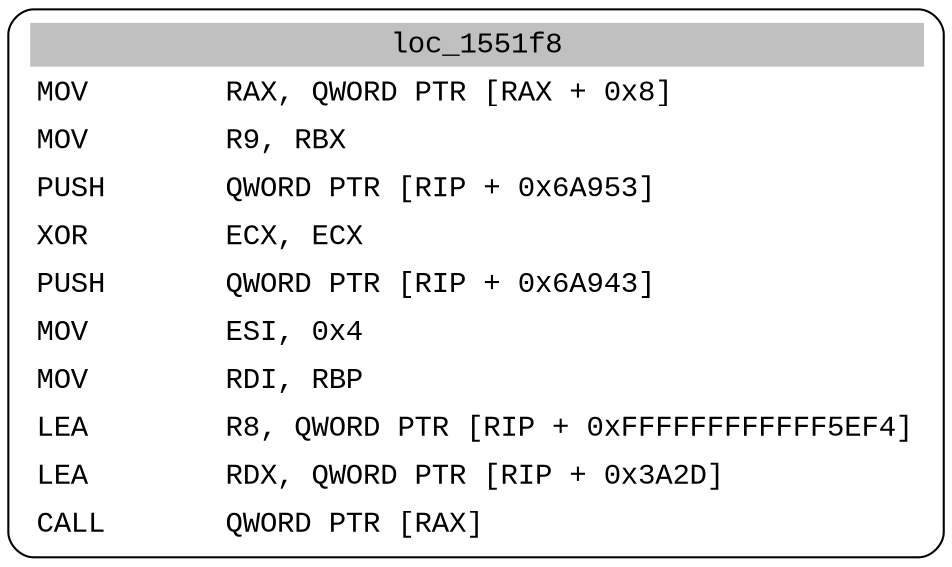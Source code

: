 digraph asm_graph {
1941 [
shape="Mrecord" fontname="Courier New"label =<<table border="0" cellborder="0" cellpadding="3"><tr><td align="center" colspan="2" bgcolor="grey">loc_1551f8</td></tr><tr><td align="left">MOV        RAX, QWORD PTR [RAX + 0x8]</td></tr><tr><td align="left">MOV        R9, RBX</td></tr><tr><td align="left">PUSH       QWORD PTR [RIP + 0x6A953]</td></tr><tr><td align="left">XOR        ECX, ECX</td></tr><tr><td align="left">PUSH       QWORD PTR [RIP + 0x6A943]</td></tr><tr><td align="left">MOV        ESI, 0x4</td></tr><tr><td align="left">MOV        RDI, RBP</td></tr><tr><td align="left">LEA        R8, QWORD PTR [RIP + 0xFFFFFFFFFFFF5EF4]</td></tr><tr><td align="left">LEA        RDX, QWORD PTR [RIP + 0x3A2D]</td></tr><tr><td align="left">CALL       QWORD PTR [RAX]</td></tr></table>> ];
}